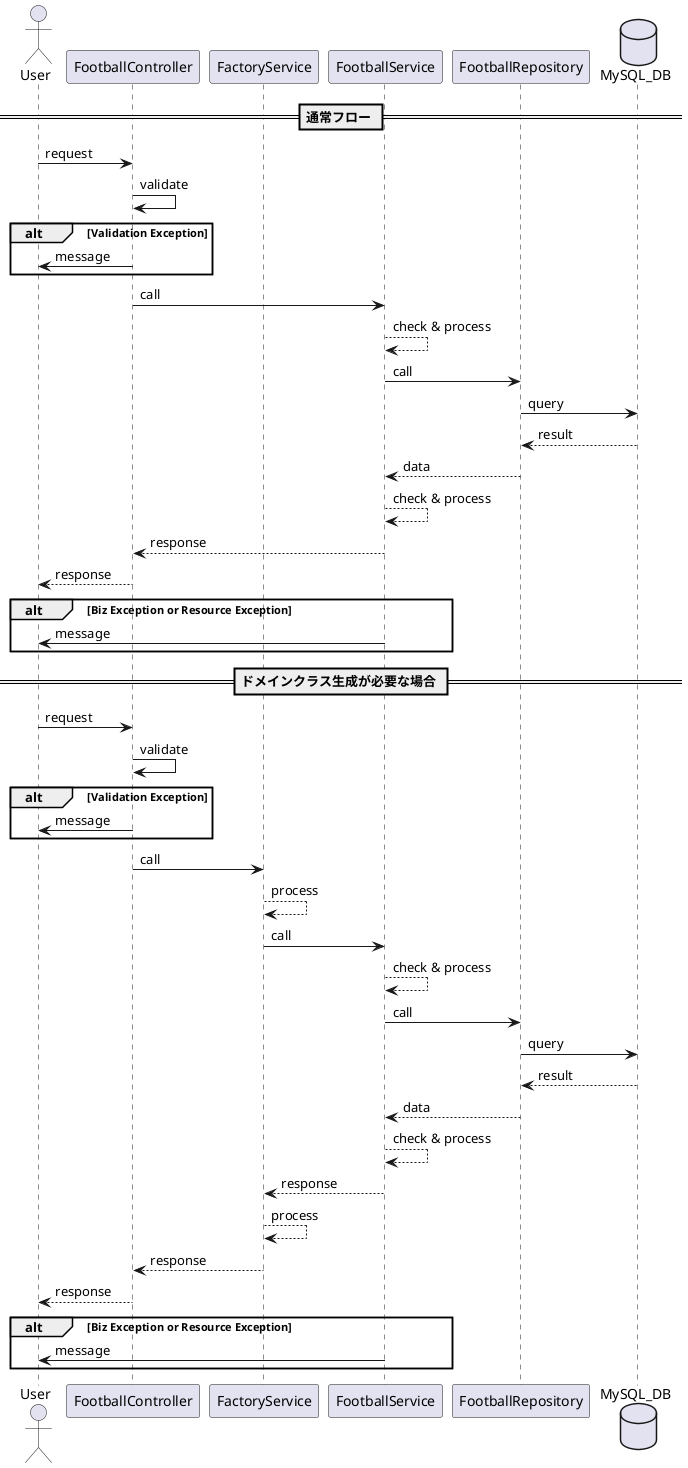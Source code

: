 @startuml

actor User

participant FootballController
participant FactoryService
participant FootballService
participant FootballRepository

database MySQL_DB as MySQL

== 通常フロー ==
User -> FootballController : request
FootballController -> FootballController : validate
alt Validation Exception
    FootballController -> User : message
end
FootballController -> FootballService : call
FootballService --> FootballService : check & process
FootballService -> FootballRepository : call
FootballRepository -> MySQL : query
MySQL --> FootballRepository : result
FootballRepository --> FootballService : data
FootballService --> FootballService : check & process
FootballService --> FootballController : response
FootballController --> User : response

alt Biz Exception or Resource Exception
    FootballService -> User : message
end


== ドメインクラス生成が必要な場合 ==
User -> FootballController : request
FootballController -> FootballController : validate
alt Validation Exception
    FootballController -> User : message
end
FootballController -> FactoryService : call
FactoryService --> FactoryService : process
FactoryService -> FootballService : call
FootballService --> FootballService : check & process
FootballService -> FootballRepository : call
FootballRepository -> MySQL : query
MySQL --> FootballRepository : result
FootballRepository --> FootballService : data
FootballService --> FootballService : check & process
FootballService --> FactoryService : response
FactoryService --> FactoryService : process
FactoryService --> FootballController : response
FootballController --> User : response

alt Biz Exception or Resource Exception
    FootballService -> User : message
end

@enduml
